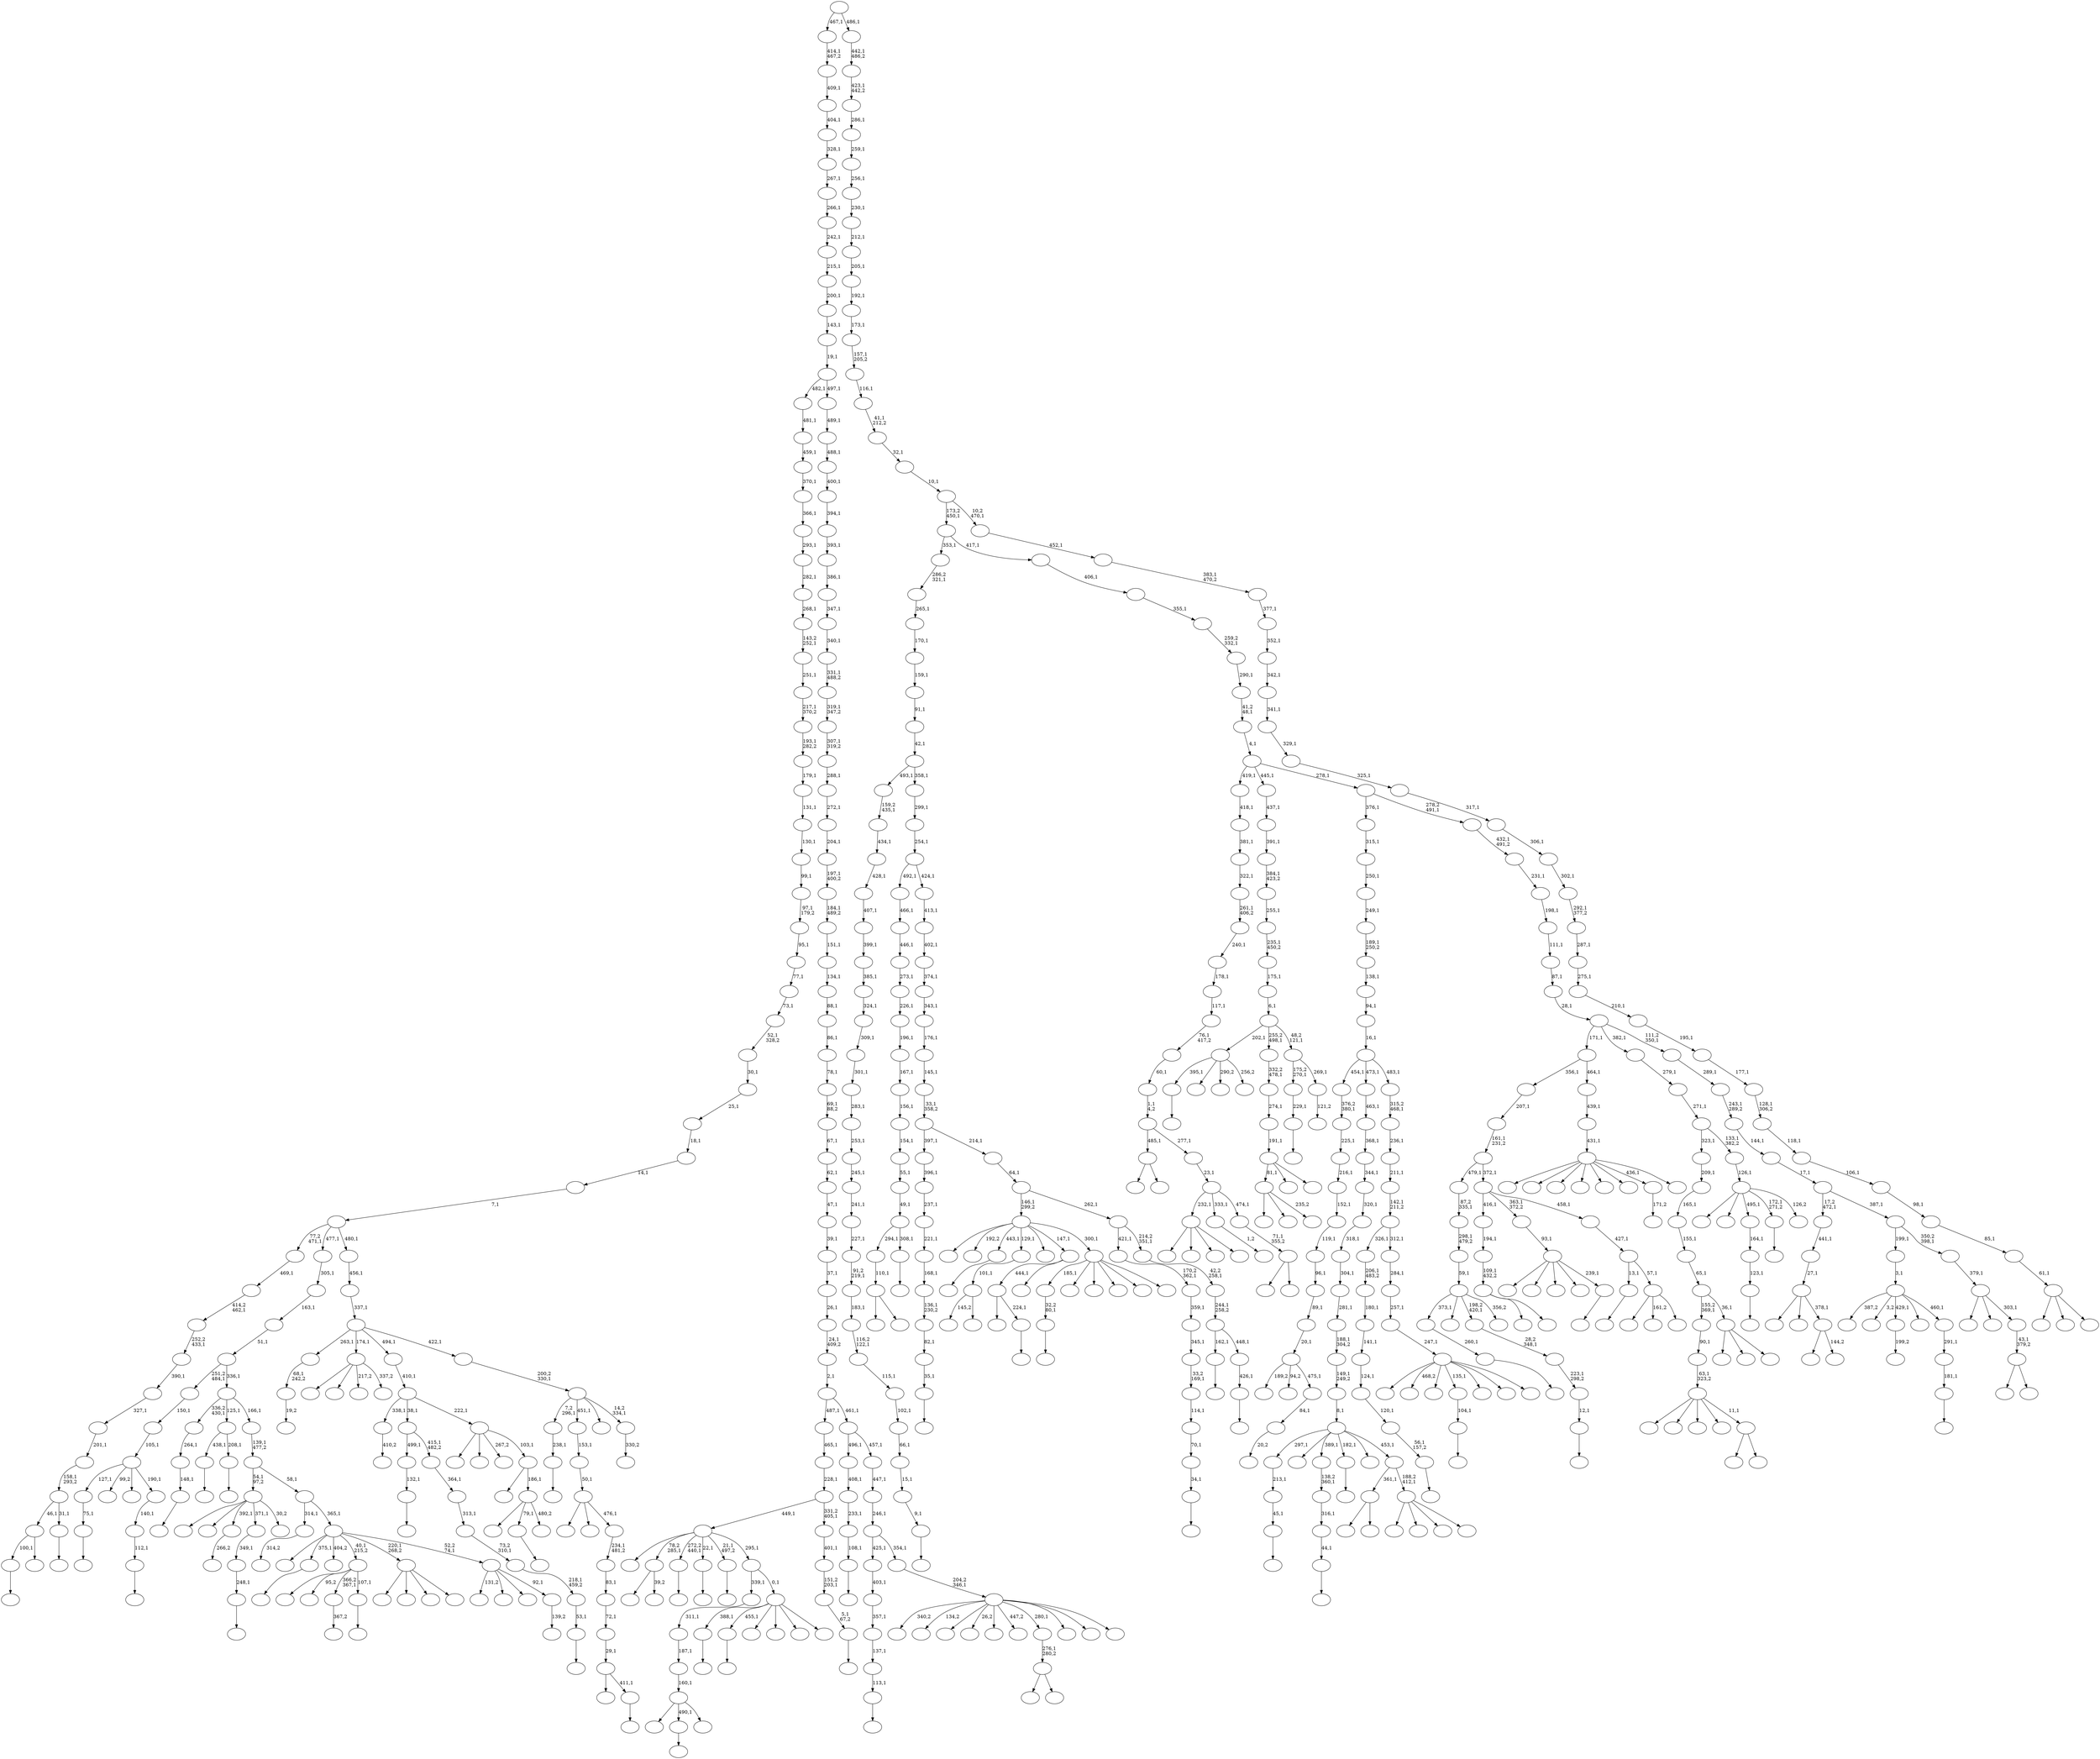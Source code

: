 digraph T {
	700 [label=""]
	699 [label=""]
	698 [label=""]
	697 [label=""]
	696 [label=""]
	695 [label=""]
	694 [label=""]
	693 [label=""]
	692 [label=""]
	691 [label=""]
	690 [label=""]
	689 [label=""]
	688 [label=""]
	687 [label=""]
	686 [label=""]
	685 [label=""]
	684 [label=""]
	683 [label=""]
	682 [label=""]
	681 [label=""]
	680 [label=""]
	679 [label=""]
	678 [label=""]
	677 [label=""]
	676 [label=""]
	675 [label=""]
	674 [label=""]
	673 [label=""]
	672 [label=""]
	671 [label=""]
	670 [label=""]
	669 [label=""]
	668 [label=""]
	667 [label=""]
	666 [label=""]
	665 [label=""]
	664 [label=""]
	663 [label=""]
	662 [label=""]
	661 [label=""]
	660 [label=""]
	659 [label=""]
	658 [label=""]
	657 [label=""]
	656 [label=""]
	655 [label=""]
	654 [label=""]
	653 [label=""]
	652 [label=""]
	651 [label=""]
	650 [label=""]
	649 [label=""]
	648 [label=""]
	647 [label=""]
	646 [label=""]
	645 [label=""]
	644 [label=""]
	643 [label=""]
	642 [label=""]
	641 [label=""]
	640 [label=""]
	639 [label=""]
	638 [label=""]
	637 [label=""]
	636 [label=""]
	635 [label=""]
	634 [label=""]
	633 [label=""]
	632 [label=""]
	631 [label=""]
	630 [label=""]
	629 [label=""]
	628 [label=""]
	627 [label=""]
	626 [label=""]
	625 [label=""]
	624 [label=""]
	623 [label=""]
	622 [label=""]
	621 [label=""]
	620 [label=""]
	619 [label=""]
	618 [label=""]
	617 [label=""]
	616 [label=""]
	615 [label=""]
	614 [label=""]
	613 [label=""]
	612 [label=""]
	611 [label=""]
	610 [label=""]
	609 [label=""]
	608 [label=""]
	607 [label=""]
	606 [label=""]
	605 [label=""]
	604 [label=""]
	603 [label=""]
	602 [label=""]
	601 [label=""]
	600 [label=""]
	599 [label=""]
	598 [label=""]
	597 [label=""]
	596 [label=""]
	595 [label=""]
	594 [label=""]
	593 [label=""]
	592 [label=""]
	591 [label=""]
	590 [label=""]
	589 [label=""]
	588 [label=""]
	587 [label=""]
	586 [label=""]
	585 [label=""]
	584 [label=""]
	583 [label=""]
	582 [label=""]
	581 [label=""]
	580 [label=""]
	579 [label=""]
	578 [label=""]
	577 [label=""]
	576 [label=""]
	575 [label=""]
	574 [label=""]
	573 [label=""]
	572 [label=""]
	571 [label=""]
	570 [label=""]
	569 [label=""]
	568 [label=""]
	567 [label=""]
	566 [label=""]
	565 [label=""]
	564 [label=""]
	563 [label=""]
	562 [label=""]
	561 [label=""]
	560 [label=""]
	559 [label=""]
	558 [label=""]
	557 [label=""]
	556 [label=""]
	555 [label=""]
	554 [label=""]
	553 [label=""]
	552 [label=""]
	551 [label=""]
	550 [label=""]
	549 [label=""]
	548 [label=""]
	547 [label=""]
	546 [label=""]
	545 [label=""]
	544 [label=""]
	543 [label=""]
	542 [label=""]
	541 [label=""]
	540 [label=""]
	539 [label=""]
	538 [label=""]
	537 [label=""]
	536 [label=""]
	535 [label=""]
	534 [label=""]
	533 [label=""]
	532 [label=""]
	531 [label=""]
	530 [label=""]
	529 [label=""]
	528 [label=""]
	527 [label=""]
	526 [label=""]
	525 [label=""]
	524 [label=""]
	523 [label=""]
	522 [label=""]
	521 [label=""]
	520 [label=""]
	519 [label=""]
	518 [label=""]
	517 [label=""]
	516 [label=""]
	515 [label=""]
	514 [label=""]
	513 [label=""]
	512 [label=""]
	511 [label=""]
	510 [label=""]
	509 [label=""]
	508 [label=""]
	507 [label=""]
	506 [label=""]
	505 [label=""]
	504 [label=""]
	503 [label=""]
	502 [label=""]
	501 [label=""]
	500 [label=""]
	499 [label=""]
	498 [label=""]
	497 [label=""]
	496 [label=""]
	495 [label=""]
	494 [label=""]
	493 [label=""]
	492 [label=""]
	491 [label=""]
	490 [label=""]
	489 [label=""]
	488 [label=""]
	487 [label=""]
	486 [label=""]
	485 [label=""]
	484 [label=""]
	483 [label=""]
	482 [label=""]
	481 [label=""]
	480 [label=""]
	479 [label=""]
	478 [label=""]
	477 [label=""]
	476 [label=""]
	475 [label=""]
	474 [label=""]
	473 [label=""]
	472 [label=""]
	471 [label=""]
	470 [label=""]
	469 [label=""]
	468 [label=""]
	467 [label=""]
	466 [label=""]
	465 [label=""]
	464 [label=""]
	463 [label=""]
	462 [label=""]
	461 [label=""]
	460 [label=""]
	459 [label=""]
	458 [label=""]
	457 [label=""]
	456 [label=""]
	455 [label=""]
	454 [label=""]
	453 [label=""]
	452 [label=""]
	451 [label=""]
	450 [label=""]
	449 [label=""]
	448 [label=""]
	447 [label=""]
	446 [label=""]
	445 [label=""]
	444 [label=""]
	443 [label=""]
	442 [label=""]
	441 [label=""]
	440 [label=""]
	439 [label=""]
	438 [label=""]
	437 [label=""]
	436 [label=""]
	435 [label=""]
	434 [label=""]
	433 [label=""]
	432 [label=""]
	431 [label=""]
	430 [label=""]
	429 [label=""]
	428 [label=""]
	427 [label=""]
	426 [label=""]
	425 [label=""]
	424 [label=""]
	423 [label=""]
	422 [label=""]
	421 [label=""]
	420 [label=""]
	419 [label=""]
	418 [label=""]
	417 [label=""]
	416 [label=""]
	415 [label=""]
	414 [label=""]
	413 [label=""]
	412 [label=""]
	411 [label=""]
	410 [label=""]
	409 [label=""]
	408 [label=""]
	407 [label=""]
	406 [label=""]
	405 [label=""]
	404 [label=""]
	403 [label=""]
	402 [label=""]
	401 [label=""]
	400 [label=""]
	399 [label=""]
	398 [label=""]
	397 [label=""]
	396 [label=""]
	395 [label=""]
	394 [label=""]
	393 [label=""]
	392 [label=""]
	391 [label=""]
	390 [label=""]
	389 [label=""]
	388 [label=""]
	387 [label=""]
	386 [label=""]
	385 [label=""]
	384 [label=""]
	383 [label=""]
	382 [label=""]
	381 [label=""]
	380 [label=""]
	379 [label=""]
	378 [label=""]
	377 [label=""]
	376 [label=""]
	375 [label=""]
	374 [label=""]
	373 [label=""]
	372 [label=""]
	371 [label=""]
	370 [label=""]
	369 [label=""]
	368 [label=""]
	367 [label=""]
	366 [label=""]
	365 [label=""]
	364 [label=""]
	363 [label=""]
	362 [label=""]
	361 [label=""]
	360 [label=""]
	359 [label=""]
	358 [label=""]
	357 [label=""]
	356 [label=""]
	355 [label=""]
	354 [label=""]
	353 [label=""]
	352 [label=""]
	351 [label=""]
	350 [label=""]
	349 [label=""]
	348 [label=""]
	347 [label=""]
	346 [label=""]
	345 [label=""]
	344 [label=""]
	343 [label=""]
	342 [label=""]
	341 [label=""]
	340 [label=""]
	339 [label=""]
	338 [label=""]
	337 [label=""]
	336 [label=""]
	335 [label=""]
	334 [label=""]
	333 [label=""]
	332 [label=""]
	331 [label=""]
	330 [label=""]
	329 [label=""]
	328 [label=""]
	327 [label=""]
	326 [label=""]
	325 [label=""]
	324 [label=""]
	323 [label=""]
	322 [label=""]
	321 [label=""]
	320 [label=""]
	319 [label=""]
	318 [label=""]
	317 [label=""]
	316 [label=""]
	315 [label=""]
	314 [label=""]
	313 [label=""]
	312 [label=""]
	311 [label=""]
	310 [label=""]
	309 [label=""]
	308 [label=""]
	307 [label=""]
	306 [label=""]
	305 [label=""]
	304 [label=""]
	303 [label=""]
	302 [label=""]
	301 [label=""]
	300 [label=""]
	299 [label=""]
	298 [label=""]
	297 [label=""]
	296 [label=""]
	295 [label=""]
	294 [label=""]
	293 [label=""]
	292 [label=""]
	291 [label=""]
	290 [label=""]
	289 [label=""]
	288 [label=""]
	287 [label=""]
	286 [label=""]
	285 [label=""]
	284 [label=""]
	283 [label=""]
	282 [label=""]
	281 [label=""]
	280 [label=""]
	279 [label=""]
	278 [label=""]
	277 [label=""]
	276 [label=""]
	275 [label=""]
	274 [label=""]
	273 [label=""]
	272 [label=""]
	271 [label=""]
	270 [label=""]
	269 [label=""]
	268 [label=""]
	267 [label=""]
	266 [label=""]
	265 [label=""]
	264 [label=""]
	263 [label=""]
	262 [label=""]
	261 [label=""]
	260 [label=""]
	259 [label=""]
	258 [label=""]
	257 [label=""]
	256 [label=""]
	255 [label=""]
	254 [label=""]
	253 [label=""]
	252 [label=""]
	251 [label=""]
	250 [label=""]
	249 [label=""]
	248 [label=""]
	247 [label=""]
	246 [label=""]
	245 [label=""]
	244 [label=""]
	243 [label=""]
	242 [label=""]
	241 [label=""]
	240 [label=""]
	239 [label=""]
	238 [label=""]
	237 [label=""]
	236 [label=""]
	235 [label=""]
	234 [label=""]
	233 [label=""]
	232 [label=""]
	231 [label=""]
	230 [label=""]
	229 [label=""]
	228 [label=""]
	227 [label=""]
	226 [label=""]
	225 [label=""]
	224 [label=""]
	223 [label=""]
	222 [label=""]
	221 [label=""]
	220 [label=""]
	219 [label=""]
	218 [label=""]
	217 [label=""]
	216 [label=""]
	215 [label=""]
	214 [label=""]
	213 [label=""]
	212 [label=""]
	211 [label=""]
	210 [label=""]
	209 [label=""]
	208 [label=""]
	207 [label=""]
	206 [label=""]
	205 [label=""]
	204 [label=""]
	203 [label=""]
	202 [label=""]
	201 [label=""]
	200 [label=""]
	199 [label=""]
	198 [label=""]
	197 [label=""]
	196 [label=""]
	195 [label=""]
	194 [label=""]
	193 [label=""]
	192 [label=""]
	191 [label=""]
	190 [label=""]
	189 [label=""]
	188 [label=""]
	187 [label=""]
	186 [label=""]
	185 [label=""]
	184 [label=""]
	183 [label=""]
	182 [label=""]
	181 [label=""]
	180 [label=""]
	179 [label=""]
	178 [label=""]
	177 [label=""]
	176 [label=""]
	175 [label=""]
	174 [label=""]
	173 [label=""]
	172 [label=""]
	171 [label=""]
	170 [label=""]
	169 [label=""]
	168 [label=""]
	167 [label=""]
	166 [label=""]
	165 [label=""]
	164 [label=""]
	163 [label=""]
	162 [label=""]
	161 [label=""]
	160 [label=""]
	159 [label=""]
	158 [label=""]
	157 [label=""]
	156 [label=""]
	155 [label=""]
	154 [label=""]
	153 [label=""]
	152 [label=""]
	151 [label=""]
	150 [label=""]
	149 [label=""]
	148 [label=""]
	147 [label=""]
	146 [label=""]
	145 [label=""]
	144 [label=""]
	143 [label=""]
	142 [label=""]
	141 [label=""]
	140 [label=""]
	139 [label=""]
	138 [label=""]
	137 [label=""]
	136 [label=""]
	135 [label=""]
	134 [label=""]
	133 [label=""]
	132 [label=""]
	131 [label=""]
	130 [label=""]
	129 [label=""]
	128 [label=""]
	127 [label=""]
	126 [label=""]
	125 [label=""]
	124 [label=""]
	123 [label=""]
	122 [label=""]
	121 [label=""]
	120 [label=""]
	119 [label=""]
	118 [label=""]
	117 [label=""]
	116 [label=""]
	115 [label=""]
	114 [label=""]
	113 [label=""]
	112 [label=""]
	111 [label=""]
	110 [label=""]
	109 [label=""]
	108 [label=""]
	107 [label=""]
	106 [label=""]
	105 [label=""]
	104 [label=""]
	103 [label=""]
	102 [label=""]
	101 [label=""]
	100 [label=""]
	99 [label=""]
	98 [label=""]
	97 [label=""]
	96 [label=""]
	95 [label=""]
	94 [label=""]
	93 [label=""]
	92 [label=""]
	91 [label=""]
	90 [label=""]
	89 [label=""]
	88 [label=""]
	87 [label=""]
	86 [label=""]
	85 [label=""]
	84 [label=""]
	83 [label=""]
	82 [label=""]
	81 [label=""]
	80 [label=""]
	79 [label=""]
	78 [label=""]
	77 [label=""]
	76 [label=""]
	75 [label=""]
	74 [label=""]
	73 [label=""]
	72 [label=""]
	71 [label=""]
	70 [label=""]
	69 [label=""]
	68 [label=""]
	67 [label=""]
	66 [label=""]
	65 [label=""]
	64 [label=""]
	63 [label=""]
	62 [label=""]
	61 [label=""]
	60 [label=""]
	59 [label=""]
	58 [label=""]
	57 [label=""]
	56 [label=""]
	55 [label=""]
	54 [label=""]
	53 [label=""]
	52 [label=""]
	51 [label=""]
	50 [label=""]
	49 [label=""]
	48 [label=""]
	47 [label=""]
	46 [label=""]
	45 [label=""]
	44 [label=""]
	43 [label=""]
	42 [label=""]
	41 [label=""]
	40 [label=""]
	39 [label=""]
	38 [label=""]
	37 [label=""]
	36 [label=""]
	35 [label=""]
	34 [label=""]
	33 [label=""]
	32 [label=""]
	31 [label=""]
	30 [label=""]
	29 [label=""]
	28 [label=""]
	27 [label=""]
	26 [label=""]
	25 [label=""]
	24 [label=""]
	23 [label=""]
	22 [label=""]
	21 [label=""]
	20 [label=""]
	19 [label=""]
	18 [label=""]
	17 [label=""]
	16 [label=""]
	15 [label=""]
	14 [label=""]
	13 [label=""]
	12 [label=""]
	11 [label=""]
	10 [label=""]
	9 [label=""]
	8 [label=""]
	7 [label=""]
	6 [label=""]
	5 [label=""]
	4 [label=""]
	3 [label=""]
	2 [label=""]
	1 [label=""]
	0 [label=""]
	699 -> 700 [label=""]
	698 -> 699 [label="238,1"]
	694 -> 695 [label=""]
	691 -> 692 [label=""]
	684 -> 685 [label=""]
	682 -> 683 [label=""]
	681 -> 682 [label="56,1\n157,2"]
	680 -> 681 [label="120,1"]
	679 -> 680 [label="124,1"]
	678 -> 679 [label="141,1"]
	677 -> 678 [label="180,1"]
	676 -> 677 [label="206,1\n483,2"]
	674 -> 675 [label=""]
	673 -> 674 [label="75,1"]
	662 -> 663 [label="410,2"]
	659 -> 660 [label=""]
	658 -> 659 [label="35,1"]
	657 -> 658 [label="82,1"]
	656 -> 657 [label="136,1\n230,2"]
	655 -> 656 [label="168,1"]
	654 -> 655 [label="221,1"]
	653 -> 654 [label="237,1"]
	652 -> 653 [label="396,1"]
	650 -> 651 [label=""]
	649 -> 650 [label="32,2\n80,1"]
	642 -> 643 [label=""]
	629 -> 630 [label=""]
	628 -> 629 [label="45,1"]
	627 -> 628 [label="213,1"]
	619 -> 620 [label=""]
	615 -> 616 [label="199,2"]
	612 -> 613 [label=""]
	611 -> 612 [label="132,1"]
	601 -> 602 [label=""]
	599 -> 600 [label=""]
	596 -> 597 [label=""]
	595 -> 596 [label="9,1"]
	594 -> 595 [label="15,1"]
	593 -> 594 [label="66,1"]
	592 -> 593 [label="102,1"]
	591 -> 592 [label="115,1"]
	590 -> 591 [label="116,2\n122,1"]
	589 -> 590 [label="183,1"]
	588 -> 589 [label="91,2\n219,1"]
	587 -> 588 [label="227,1"]
	586 -> 587 [label="241,1"]
	585 -> 586 [label="245,1"]
	584 -> 585 [label="253,1"]
	583 -> 584 [label="283,1"]
	582 -> 583 [label="301,1"]
	581 -> 582 [label="309,1"]
	580 -> 581 [label="324,1"]
	579 -> 580 [label="385,1"]
	578 -> 579 [label="399,1"]
	577 -> 578 [label="407,1"]
	576 -> 577 [label="428,1"]
	575 -> 576 [label="434,1"]
	574 -> 575 [label="159,2\n435,1"]
	572 -> 573 [label=""]
	569 -> 570 [label=""]
	568 -> 569 [label="104,1"]
	565 -> 566 [label=""]
	564 -> 565 [label="229,1"]
	562 -> 646 [label=""]
	562 -> 563 [label="39,2"]
	560 -> 561 [label=""]
	557 -> 558 [label=""]
	556 -> 557 [label="34,1"]
	555 -> 556 [label="70,1"]
	554 -> 555 [label="114,1"]
	553 -> 554 [label="33,2\n169,1"]
	552 -> 553 [label="345,1"]
	551 -> 552 [label="359,1"]
	550 -> 551 [label="170,2\n362,1"]
	548 -> 549 [label=""]
	547 -> 548 [label="260,1"]
	545 -> 664 [label=""]
	545 -> 623 [label=""]
	545 -> 546 [label="235,2"]
	543 -> 544 [label=""]
	542 -> 543 [label="108,1"]
	541 -> 542 [label="233,1"]
	540 -> 541 [label="408,1"]
	537 -> 637 [label="145,2"]
	537 -> 538 [label=""]
	536 -> 537 [label="101,1"]
	533 -> 534 [label="266,2"]
	529 -> 696 [label=""]
	529 -> 530 [label=""]
	528 -> 529 [label="110,1"]
	526 -> 527 [label="367,2"]
	524 -> 525 [label=""]
	523 -> 524 [label="112,1"]
	522 -> 523 [label="140,1"]
	521 -> 673 [label="127,1"]
	521 -> 648 [label="99,2"]
	521 -> 604 [label=""]
	521 -> 522 [label="190,1"]
	520 -> 521 [label="105,1"]
	519 -> 520 [label="150,1"]
	517 -> 518 [label="314,2"]
	511 -> 512 [label="19,2"]
	510 -> 511 [label="68,1\n242,2"]
	508 -> 509 [label=""]
	507 -> 626 [label=""]
	507 -> 508 [label="224,1"]
	505 -> 506 [label=""]
	504 -> 528 [label="294,1"]
	504 -> 505 [label="308,1"]
	503 -> 504 [label="49,1"]
	502 -> 503 [label="55,1"]
	501 -> 502 [label="154,1"]
	500 -> 501 [label="156,1"]
	499 -> 500 [label="167,1"]
	498 -> 499 [label="196,1"]
	497 -> 498 [label="226,1"]
	496 -> 497 [label="273,1"]
	495 -> 496 [label="446,1"]
	494 -> 495 [label="466,1"]
	492 -> 493 [label=""]
	487 -> 684 [label="395,1"]
	487 -> 661 [label=""]
	487 -> 607 [label="290,2"]
	487 -> 488 [label="256,2"]
	484 -> 485 [label=""]
	480 -> 516 [label=""]
	480 -> 481 [label=""]
	479 -> 480 [label="109,1\n432,2"]
	478 -> 479 [label="194,1"]
	470 -> 471 [label=""]
	469 -> 470 [label="53,1"]
	468 -> 469 [label="218,1\n459,2"]
	467 -> 468 [label="73,2\n310,1"]
	466 -> 467 [label="313,1"]
	465 -> 466 [label="364,1"]
	464 -> 611 [label="499,1"]
	464 -> 465 [label="415,1\n482,2"]
	461 -> 462 [label=""]
	460 -> 461 [label="123,1"]
	459 -> 460 [label="164,1"]
	457 -> 458 [label=""]
	450 -> 451 [label=""]
	449 -> 450 [label="44,1"]
	448 -> 449 [label="316,1"]
	447 -> 448 [label="138,2\n360,1"]
	445 -> 446 [label=""]
	443 -> 444 [label="20,2"]
	442 -> 443 [label="84,1"]
	441 -> 515 [label="189,2"]
	441 -> 513 [label="94,2"]
	441 -> 442 [label="475,1"]
	440 -> 441 [label="20,1"]
	439 -> 440 [label="89,1"]
	438 -> 439 [label="96,1"]
	437 -> 438 [label="119,1"]
	436 -> 437 [label="152,1"]
	435 -> 436 [label="216,1"]
	434 -> 435 [label="225,1"]
	433 -> 434 [label="376,2\n380,1"]
	431 -> 432 [label=""]
	429 -> 430 [label=""]
	428 -> 429 [label="248,1"]
	427 -> 428 [label="349,1"]
	425 -> 618 [label=""]
	425 -> 531 [label=""]
	425 -> 472 [label=""]
	425 -> 426 [label=""]
	420 -> 609 [label=""]
	420 -> 421 [label=""]
	419 -> 690 [label=""]
	419 -> 640 [label=""]
	419 -> 633 [label=""]
	419 -> 598 [label=""]
	419 -> 420 [label="11,1"]
	418 -> 419 [label="63,1\n323,2"]
	417 -> 418 [label="90,1"]
	415 -> 416 [label=""]
	414 -> 415 [label="113,1"]
	413 -> 414 [label="137,1"]
	412 -> 413 [label="357,1"]
	411 -> 412 [label="403,1"]
	405 -> 507 [label="444,1"]
	405 -> 406 [label=""]
	403 -> 691 [label="100,1"]
	403 -> 404 [label=""]
	400 -> 401 [label=""]
	399 -> 645 [label=""]
	399 -> 567 [label="95,2"]
	399 -> 526 [label="366,2\n367,1"]
	399 -> 400 [label="107,1"]
	397 -> 398 [label="1,2"]
	395 -> 687 [label=""]
	395 -> 396 [label="144,2"]
	394 -> 689 [label=""]
	394 -> 473 [label=""]
	394 -> 395 [label="378,1"]
	393 -> 394 [label="27,1"]
	392 -> 393 [label="441,1"]
	390 -> 391 [label=""]
	389 -> 390 [label="148,1"]
	388 -> 389 [label="264,1"]
	384 -> 385 [label=""]
	383 -> 384 [label="181,1"]
	382 -> 383 [label="291,1"]
	381 -> 672 [label="387,2"]
	381 -> 668 [label="3,2"]
	381 -> 615 [label="429,1"]
	381 -> 475 [label=""]
	381 -> 382 [label="460,1"]
	380 -> 381 [label="3,1"]
	377 -> 378 [label=""]
	376 -> 403 [label="46,1"]
	376 -> 377 [label="31,1"]
	375 -> 376 [label="158,1\n293,2"]
	374 -> 375 [label="201,1"]
	373 -> 374 [label="327,1"]
	372 -> 373 [label="390,1"]
	371 -> 372 [label="252,2\n433,1"]
	370 -> 371 [label="414,2\n462,1"]
	369 -> 370 [label="469,1"]
	367 -> 532 [label=""]
	367 -> 368 [label=""]
	364 -> 614 [label=""]
	364 -> 559 [label=""]
	364 -> 365 [label=""]
	363 -> 417 [label="155,2\n369,1"]
	363 -> 364 [label="36,1"]
	362 -> 363 [label="65,1"]
	361 -> 362 [label="155,1"]
	360 -> 361 [label="165,1"]
	359 -> 360 [label="209,1"]
	357 -> 634 [label=""]
	357 -> 610 [label=""]
	357 -> 533 [label="392,1"]
	357 -> 427 [label="371,1"]
	357 -> 358 [label="30,2"]
	355 -> 356 [label=""]
	354 -> 355 [label="12,1"]
	353 -> 354 [label="223,1\n298,2"]
	352 -> 353 [label="28,2\n348,1"]
	346 -> 347 [label=""]
	345 -> 694 [label="438,1"]
	345 -> 346 [label="208,1"]
	343 -> 622 [label=""]
	343 -> 605 [label=""]
	343 -> 571 [label="217,2"]
	343 -> 344 [label="337,2"]
	340 -> 539 [label=""]
	340 -> 341 [label=""]
	337 -> 636 [label=""]
	337 -> 457 [label="490,1"]
	337 -> 338 [label=""]
	336 -> 337 [label="160,1"]
	335 -> 336 [label="187,1"]
	334 -> 335 [label="311,1"]
	332 -> 454 [label=""]
	332 -> 333 [label=""]
	331 -> 332 [label="276,1\n280,2"]
	327 -> 671 [label=""]
	327 -> 486 [label=""]
	327 -> 482 [label=""]
	327 -> 328 [label=""]
	325 -> 326 [label=""]
	324 -> 624 [label=""]
	324 -> 490 [label=""]
	324 -> 410 [label=""]
	324 -> 350 [label=""]
	324 -> 325 [label="239,1"]
	323 -> 324 [label="93,1"]
	321 -> 697 [label=""]
	321 -> 514 [label=""]
	321 -> 452 [label=""]
	321 -> 322 [label=""]
	320 -> 367 [label="361,1"]
	320 -> 321 [label="188,2\n412,1"]
	319 -> 627 [label="297,1"]
	319 -> 608 [label=""]
	319 -> 447 [label="389,1"]
	319 -> 445 [label="182,1"]
	319 -> 379 [label=""]
	319 -> 320 [label="453,1"]
	318 -> 319 [label="8,1"]
	317 -> 318 [label="149,1\n249,2"]
	316 -> 317 [label="188,1\n304,2"]
	315 -> 316 [label="281,1"]
	314 -> 315 [label="304,1"]
	313 -> 314 [label="318,1"]
	312 -> 313 [label="320,1"]
	311 -> 312 [label="344,1"]
	310 -> 311 [label="368,1"]
	309 -> 310 [label="463,1"]
	307 -> 308 [label=""]
	305 -> 306 [label="139,2"]
	304 -> 667 [label="131,2"]
	304 -> 647 [label=""]
	304 -> 603 [label=""]
	304 -> 305 [label="92,1"]
	303 -> 632 [label=""]
	303 -> 560 [label="375,1"]
	303 -> 483 [label="404,2"]
	303 -> 399 [label="40,1\n215,2"]
	303 -> 327 [label="220,1\n268,2"]
	303 -> 304 [label="52,2\n74,1"]
	302 -> 517 [label="314,1"]
	302 -> 303 [label="365,1"]
	301 -> 357 [label="54,1\n97,2"]
	301 -> 302 [label="58,1"]
	300 -> 301 [label="139,1\n477,2"]
	299 -> 388 [label="336,2\n430,1"]
	299 -> 345 [label="125,1"]
	299 -> 300 [label="166,1"]
	298 -> 519 [label="251,2\n484,1"]
	298 -> 299 [label="336,1"]
	297 -> 298 [label="51,1"]
	296 -> 297 [label="163,1"]
	295 -> 296 [label="305,1"]
	293 -> 547 [label="373,1"]
	293 -> 408 [label=""]
	293 -> 352 [label="198,2\n420,1"]
	293 -> 294 [label="356,2"]
	292 -> 293 [label="59,1"]
	291 -> 292 [label="298,1\n479,2"]
	290 -> 291 [label="87,2\n335,1"]
	288 -> 289 [label="171,2"]
	286 -> 287 [label=""]
	284 -> 688 [label=""]
	284 -> 670 [label="468,2"]
	284 -> 621 [label=""]
	284 -> 568 [label="135,1"]
	284 -> 455 [label=""]
	284 -> 330 [label=""]
	284 -> 285 [label=""]
	283 -> 284 [label="247,1"]
	282 -> 283 [label="257,1"]
	281 -> 282 [label="284,1"]
	280 -> 676 [label="326,1"]
	280 -> 281 [label="312,1"]
	279 -> 280 [label="142,1\n211,2"]
	278 -> 279 [label="211,1"]
	277 -> 278 [label="236,1"]
	276 -> 277 [label="315,2\n468,1"]
	275 -> 433 [label="454,1"]
	275 -> 309 [label="473,1"]
	275 -> 276 [label="483,1"]
	274 -> 275 [label="16,1"]
	273 -> 274 [label="94,1"]
	272 -> 273 [label="138,1"]
	271 -> 272 [label="189,1\n250,2"]
	270 -> 271 [label="249,1"]
	269 -> 270 [label="250,1"]
	268 -> 269 [label="315,1"]
	265 -> 642 [label="388,1"]
	265 -> 619 [label="455,1"]
	265 -> 476 [label=""]
	265 -> 409 [label=""]
	265 -> 351 [label=""]
	265 -> 266 [label=""]
	264 -> 334 [label="339,1"]
	264 -> 265 [label="0,1"]
	263 -> 638 [label=""]
	263 -> 562 [label="78,2\n285,1"]
	263 -> 492 [label="272,2\n440,1"]
	263 -> 484 [label="22,1"]
	263 -> 431 [label="21,1\n497,2"]
	263 -> 264 [label="295,1"]
	260 -> 606 [label=""]
	260 -> 342 [label="161,2"]
	260 -> 261 [label=""]
	259 -> 601 [label="13,1"]
	259 -> 260 [label="57,1"]
	258 -> 259 [label="427,1"]
	257 -> 478 [label="416,1"]
	257 -> 323 [label="363,1\n372,2"]
	257 -> 258 [label="458,1"]
	256 -> 290 [label="479,1"]
	256 -> 257 [label="372,1"]
	255 -> 256 [label="161,1\n231,2"]
	254 -> 255 [label="207,1"]
	252 -> 545 [label="81,1"]
	252 -> 491 [label=""]
	252 -> 253 [label=""]
	251 -> 252 [label="191,1"]
	250 -> 251 [label="274,1"]
	249 -> 250 [label="332,2\n478,1"]
	247 -> 649 [label="185,1"]
	247 -> 489 [label=""]
	247 -> 463 [label=""]
	247 -> 407 [label=""]
	247 -> 339 [label=""]
	247 -> 248 [label=""]
	246 -> 665 [label=""]
	246 -> 639 [label="192,2"]
	246 -> 599 [label="443,1"]
	246 -> 536 [label="129,1"]
	246 -> 535 [label=""]
	246 -> 405 [label="147,1"]
	246 -> 247 [label="300,1"]
	241 -> 242 [label=""]
	240 -> 686 [label=""]
	240 -> 241 [label="411,1"]
	239 -> 240 [label="29,1"]
	238 -> 239 [label="72,1"]
	237 -> 238 [label="83,1"]
	236 -> 237 [label="234,1\n481,2"]
	235 -> 617 [label=""]
	235 -> 243 [label=""]
	235 -> 236 [label="476,1"]
	234 -> 235 [label="50,1"]
	233 -> 234 [label="153,1"]
	231 -> 631 [label=""]
	231 -> 307 [label="79,1"]
	231 -> 232 [label="480,2"]
	230 -> 262 [label=""]
	230 -> 231 [label="186,1"]
	229 -> 693 [label=""]
	229 -> 267 [label=""]
	229 -> 244 [label="267,2"]
	229 -> 230 [label="103,1"]
	228 -> 662 [label="338,1"]
	228 -> 464 [label="38,1"]
	228 -> 229 [label="222,1"]
	227 -> 228 [label="410,1"]
	225 -> 349 [label=""]
	225 -> 226 [label=""]
	224 -> 225 [label="71,1\n355,2"]
	223 -> 425 [label="232,1"]
	223 -> 397 [label="333,1"]
	223 -> 224 [label="474,1"]
	222 -> 223 [label="23,1"]
	221 -> 340 [label="485,1"]
	221 -> 222 [label="277,1"]
	220 -> 221 [label="1,1\n4,2"]
	219 -> 220 [label="60,1"]
	218 -> 219 [label="76,1\n417,2"]
	217 -> 218 [label="117,1"]
	216 -> 217 [label="178,1"]
	215 -> 216 [label="240,1"]
	214 -> 215 [label="261,1\n406,2"]
	213 -> 214 [label="322,1"]
	212 -> 213 [label="381,1"]
	211 -> 212 [label="418,1"]
	209 -> 477 [label=""]
	209 -> 474 [label=""]
	209 -> 423 [label=""]
	209 -> 402 [label=""]
	209 -> 386 [label=""]
	209 -> 366 [label=""]
	209 -> 288 [label="436,1"]
	209 -> 210 [label=""]
	208 -> 209 [label="431,1"]
	207 -> 208 [label="439,1"]
	206 -> 254 [label="356,1"]
	206 -> 207 [label="464,1"]
	203 -> 204 [label="330,2"]
	202 -> 698 [label="7,2\n296,1"]
	202 -> 233 [label="451,1"]
	202 -> 205 [label=""]
	202 -> 203 [label="14,2\n334,1"]
	201 -> 202 [label="200,2\n330,1"]
	200 -> 510 [label="263,1"]
	200 -> 343 [label="174,1"]
	200 -> 227 [label="494,1"]
	200 -> 201 [label="422,1"]
	199 -> 200 [label="337,1"]
	198 -> 199 [label="456,1"]
	197 -> 369 [label="77,2\n471,1"]
	197 -> 295 [label="477,1"]
	197 -> 198 [label="480,1"]
	196 -> 197 [label="7,1"]
	195 -> 196 [label="14,1"]
	194 -> 195 [label="18,1"]
	193 -> 194 [label="25,1"]
	192 -> 193 [label="30,1"]
	191 -> 192 [label="52,1\n328,2"]
	190 -> 191 [label="73,1"]
	189 -> 190 [label="77,1"]
	188 -> 189 [label="95,1"]
	187 -> 188 [label="97,1\n179,2"]
	186 -> 187 [label="99,1"]
	185 -> 186 [label="130,1"]
	184 -> 185 [label="131,1"]
	183 -> 184 [label="179,1"]
	182 -> 183 [label="193,1\n282,2"]
	181 -> 182 [label="217,1\n370,2"]
	180 -> 181 [label="251,1"]
	179 -> 180 [label="143,2\n252,1"]
	178 -> 179 [label="268,1"]
	177 -> 178 [label="282,1"]
	176 -> 177 [label="293,1"]
	175 -> 176 [label="366,1"]
	174 -> 175 [label="370,1"]
	173 -> 174 [label="459,1"]
	172 -> 173 [label="481,1"]
	170 -> 171 [label=""]
	169 -> 170 [label="5,1\n67,2"]
	168 -> 169 [label="151,2\n203,1"]
	167 -> 168 [label="401,1"]
	166 -> 263 [label="449,1"]
	166 -> 167 [label="331,2\n405,1"]
	165 -> 166 [label="228,1"]
	164 -> 165 [label="465,1"]
	161 -> 162 [label="121,2"]
	160 -> 564 [label="175,2\n270,1"]
	160 -> 161 [label="269,1"]
	159 -> 487 [label="202,1"]
	159 -> 249 [label="255,2\n498,1"]
	159 -> 160 [label="48,2\n121,1"]
	158 -> 159 [label="6,1"]
	157 -> 158 [label="175,1"]
	156 -> 157 [label="235,1\n450,2"]
	155 -> 156 [label="255,1"]
	154 -> 155 [label="384,1\n423,2"]
	153 -> 154 [label="391,1"]
	152 -> 153 [label="437,1"]
	150 -> 669 [label=""]
	150 -> 625 [label=""]
	150 -> 459 [label="495,1"]
	150 -> 286 [label="172,1\n271,2"]
	150 -> 151 [label="126,2"]
	149 -> 150 [label="126,1"]
	148 -> 359 [label="323,1"]
	148 -> 149 [label="133,1\n382,2"]
	147 -> 148 [label="271,1"]
	146 -> 147 [label="279,1"]
	144 -> 666 [label="340,2"]
	144 -> 644 [label="134,2"]
	144 -> 641 [label=""]
	144 -> 424 [label="26,2"]
	144 -> 422 [label=""]
	144 -> 387 [label="447,2"]
	144 -> 331 [label="280,1"]
	144 -> 245 [label=""]
	144 -> 163 [label=""]
	144 -> 145 [label=""]
	143 -> 144 [label="204,2\n346,1"]
	142 -> 411 [label="425,1"]
	142 -> 143 [label="354,1"]
	141 -> 142 [label="246,1"]
	140 -> 141 [label="447,1"]
	139 -> 540 [label="496,1"]
	139 -> 140 [label="457,1"]
	138 -> 164 [label="487,1"]
	138 -> 139 [label="461,1"]
	137 -> 138 [label="2,1"]
	136 -> 137 [label="24,1\n409,2"]
	135 -> 136 [label="26,1"]
	134 -> 135 [label="37,1"]
	133 -> 134 [label="39,1"]
	132 -> 133 [label="47,1"]
	131 -> 132 [label="62,1"]
	130 -> 131 [label="67,1"]
	129 -> 130 [label="69,1\n88,2"]
	128 -> 129 [label="78,1"]
	127 -> 128 [label="86,1"]
	126 -> 127 [label="88,1"]
	125 -> 126 [label="134,1"]
	124 -> 125 [label="151,1"]
	123 -> 124 [label="184,1\n489,2"]
	122 -> 123 [label="197,1\n400,2"]
	121 -> 122 [label="204,1"]
	120 -> 121 [label="272,1"]
	119 -> 120 [label="288,1"]
	118 -> 119 [label="307,1\n319,2"]
	117 -> 118 [label="319,1\n347,2"]
	116 -> 117 [label="331,1\n488,2"]
	115 -> 116 [label="340,1"]
	114 -> 115 [label="347,1"]
	113 -> 114 [label="386,1"]
	112 -> 113 [label="393,1"]
	111 -> 112 [label="394,1"]
	110 -> 111 [label="400,1"]
	109 -> 110 [label="488,1"]
	108 -> 109 [label="489,1"]
	107 -> 172 [label="482,1"]
	107 -> 108 [label="497,1"]
	106 -> 107 [label="19,1"]
	105 -> 106 [label="143,1"]
	104 -> 105 [label="200,1"]
	103 -> 104 [label="215,1"]
	102 -> 103 [label="242,1"]
	101 -> 102 [label="266,1"]
	100 -> 101 [label="267,1"]
	99 -> 100 [label="328,1"]
	98 -> 99 [label="404,1"]
	97 -> 98 [label="409,1"]
	96 -> 97 [label="414,1\n467,2"]
	94 -> 95 [label=""]
	93 -> 94 [label="426,1"]
	92 -> 572 [label="162,1"]
	92 -> 93 [label="448,1"]
	91 -> 92 [label="244,1\n258,2"]
	90 -> 91 [label="42,2\n258,1"]
	89 -> 550 [label="421,1"]
	89 -> 90 [label="214,2\n351,1"]
	88 -> 246 [label="146,1\n299,2"]
	88 -> 89 [label="262,1"]
	87 -> 88 [label="64,1"]
	86 -> 652 [label="397,1"]
	86 -> 87 [label="214,1"]
	85 -> 86 [label="33,1\n358,2"]
	84 -> 85 [label="145,1"]
	83 -> 84 [label="176,1"]
	82 -> 83 [label="343,1"]
	81 -> 82 [label="374,1"]
	80 -> 81 [label="402,1"]
	79 -> 80 [label="413,1"]
	78 -> 494 [label="492,1"]
	78 -> 79 [label="424,1"]
	77 -> 78 [label="254,1"]
	76 -> 77 [label="299,1"]
	75 -> 574 [label="493,1"]
	75 -> 76 [label="358,1"]
	74 -> 75 [label="42,1"]
	73 -> 74 [label="91,1"]
	72 -> 73 [label="159,1"]
	71 -> 72 [label="170,1"]
	70 -> 71 [label="265,1"]
	69 -> 70 [label="286,2\n321,1"]
	67 -> 348 [label=""]
	67 -> 68 [label=""]
	66 -> 67 [label="43,1\n379,2"]
	65 -> 456 [label=""]
	65 -> 453 [label=""]
	65 -> 66 [label="303,1"]
	64 -> 65 [label="379,1"]
	63 -> 380 [label="199,1"]
	63 -> 64 [label="350,2\n398,1"]
	62 -> 392 [label="17,2\n472,1"]
	62 -> 63 [label="387,1"]
	61 -> 62 [label="17,1"]
	60 -> 61 [label="144,1"]
	59 -> 60 [label="243,1\n289,2"]
	58 -> 59 [label="289,1"]
	57 -> 206 [label="171,1"]
	57 -> 146 [label="382,1"]
	57 -> 58 [label="111,2\n350,1"]
	56 -> 57 [label="28,1"]
	55 -> 56 [label="87,1"]
	54 -> 55 [label="111,1"]
	53 -> 54 [label="198,1"]
	52 -> 53 [label="231,1"]
	51 -> 52 [label="432,1\n491,2"]
	50 -> 268 [label="376,1"]
	50 -> 51 [label="278,2\n491,1"]
	49 -> 211 [label="419,1"]
	49 -> 152 [label="445,1"]
	49 -> 50 [label="278,1"]
	48 -> 49 [label="4,1"]
	47 -> 48 [label="41,2\n48,1"]
	46 -> 47 [label="290,1"]
	45 -> 46 [label="259,2\n332,1"]
	44 -> 45 [label="355,1"]
	43 -> 44 [label="406,1"]
	42 -> 69 [label="353,1"]
	42 -> 43 [label="417,1"]
	40 -> 635 [label=""]
	40 -> 329 [label=""]
	40 -> 41 [label=""]
	39 -> 40 [label="61,1"]
	38 -> 39 [label="85,1"]
	37 -> 38 [label="98,1"]
	36 -> 37 [label="106,1"]
	35 -> 36 [label="118,1"]
	34 -> 35 [label="128,1\n306,2"]
	33 -> 34 [label="177,1"]
	32 -> 33 [label="195,1"]
	31 -> 32 [label="210,1"]
	30 -> 31 [label="275,1"]
	29 -> 30 [label="287,1"]
	28 -> 29 [label="292,1\n377,2"]
	27 -> 28 [label="302,1"]
	26 -> 27 [label="306,1"]
	25 -> 26 [label="317,1"]
	24 -> 25 [label="325,1"]
	23 -> 24 [label="329,1"]
	22 -> 23 [label="341,1"]
	21 -> 22 [label="342,1"]
	20 -> 21 [label="352,1"]
	19 -> 20 [label="377,1"]
	18 -> 19 [label="383,1\n470,2"]
	17 -> 18 [label="452,1"]
	16 -> 42 [label="173,2\n450,1"]
	16 -> 17 [label="10,2\n470,1"]
	15 -> 16 [label="10,1"]
	14 -> 15 [label="32,1"]
	13 -> 14 [label="41,1\n212,2"]
	12 -> 13 [label="116,1"]
	11 -> 12 [label="157,1\n205,2"]
	10 -> 11 [label="173,1"]
	9 -> 10 [label="192,1"]
	8 -> 9 [label="205,1"]
	7 -> 8 [label="212,1"]
	6 -> 7 [label="230,1"]
	5 -> 6 [label="256,1"]
	4 -> 5 [label="259,1"]
	3 -> 4 [label="286,1"]
	2 -> 3 [label="423,1\n442,2"]
	1 -> 2 [label="442,1\n486,2"]
	0 -> 96 [label="467,1"]
	0 -> 1 [label="486,1"]
}

